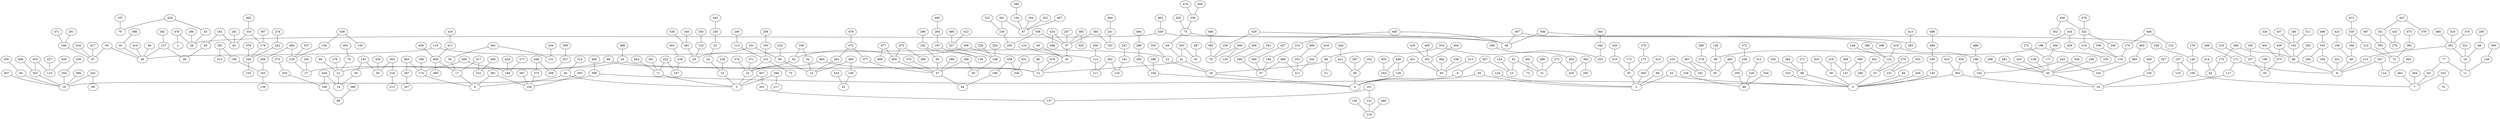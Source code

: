 strict graph G {
1;
470;
26;
43;
429;
79;
187;
439;
463;
258;
140;
100;
7;
63;
77;
11;
16;
281;
469;
318;
215;
8;
171;
266;
117;
25;
302;
0;
399;
400;
19;
94;
256;
353;
453;
115;
445;
237;
408;
395;
202;
99;
407;
254;
259;
33;
2;
50;
4;
18;
22;
355;
116;
28;
93;
47;
224;
417;
246;
471;
291;
81;
398;
414;
127;
392;
38;
65;
182;
62;
181;
316;
179;
164;
379;
242;
274;
153;
397;
462;
46;
41;
64;
74;
265;
48;
430;
159;
78;
309;
120;
206;
385;
486;
440;
210;
184;
67;
300;
427;
499;
211;
251;
386;
245;
418;
260;
341;
308;
283;
413;
307;
296;
238;
474;
344;
303;
91;
487;
12;
96;
27;
129;
484;
294;
163;
139;
190;
391;
315;
337;
154;
438;
135;
165;
34;
21;
76;
491;
14;
244;
106;
69;
389;
255;
373;
36;
145;
56;
403;
218;
213;
354;
90;
178;
388;
465;
10;
371;
374;
92;
109;
32;
13;
85;
151;
29;
282;
338;
340;
125;
350;
223;
490;
146;
42;
433;
263;
472;
479;
377;
57;
268;
59;
148;
227;
480;
422;
226;
324;
450;
477;
468;
475;
290;
370;
44;
166;
458;
326;
431;
95;
192;
136;
197;
284;
495;
299;
280;
396;
112;
111;
262;
133;
141;
247;
356;
101;
183;
209;
75;
113;
249;
5;
30;
6;
17;
409;
411;
416;
390;
428;
317;
232;
460;
54;
401;
131;
234;
174;
269;
169;
277;
420;
493;
287;
207;
199;
381;
150;
375;
448;
208;
357;
359;
393;
387;
314;
71;
261;
222;
167;
239;
301;
443;
457;
201;
137;
161;
121;
119;
466;
193;
394;
217;
23;
228;
24;
52;
250;
442;
80;
20;
123;
37;
358;
203;
230;
361;
87;
323;
467;
134;
349;
194;
322;
424;
406;
257;
383;
325;
360;
152;
241;
464;
40;
478;
86;
253;
225;
342;
364;
51;
58;
297;
252;
421;
444;
128;
449;
343;
455;
451;
83;
351;
405;
404;
435;
108;
313;
482;
9;
267;
15;
143;
61;
31;
441;
73;
273;
220;
304;
306;
362;
292;
380;
104;
200;
288;
494;
286;
97;
173;
279;
310;
320;
172;
124;
365;
415;
66;
233;
191;
367;
55;
278;
289;
483;
195;
236;
372;
88;
334;
156;
229;
312;
98;
188;
105;
434;
426;
126;
205;
235;
39;
425;
219;
147;
368;
369;
285;
452;
53;
122;
419;
198;
144;
243;
162;
485;
492;
488;
248;
348;
270;
231;
333;
89;
384;
271;
335;
84;
130;
330;
489;
498;
454;
410;
45;
118;
319;
332;
456;
352;
476;
240;
170;
446;
132;
336;
196;
298;
481;
103;
138;
177;
272;
346;
328;
155;
459;
327;
60;
366;
175;
82;
214;
436;
275;
35;
107;
216;
185;
189;
402;
142;
437;
180;
311;
329;
293;
347;
114;
363;
221;
160;
345;
204;
496;
49;
158;
423;
168;
339;
212;
72;
305;
331;
447;
378;
276;
432;
497;
382;
473;
412;
376;
68;
295;
321;
149;
500;
461;
102;
70;
264;
157;
110;
176;
186;
176 -- 140;
94 -- 19;
300 -- 67;
77 -- 63;
403 -- 218;
407 -- 19;
465 -- 12;
458 -- 166;
320 -- 310;
160 -- 8;
151 -- 29;
302 -- 0;
360 -- 37;
223 -- 85;
256 -- 94;
202 -- 99;
32 -- 13;
100 -- 7;
192 -- 95;
434 -- 188;
68 -- 16;
442 -- 250;
438 -- 135;
441 -- 73;
278 -- 55;
236 -- 195;
148 -- 59;
195 -- 88;
98 -- 55;
18 -- 4;
409 -- 17;
465 -- 10;
252 -- 58;
303 -- 41;
45 -- 25;
33 -- 0;
30 -- 6;
16 -- 11;
188 -- 98;
36 -- 14;
327 -- 155;
154 -- 129;
241 -- 152;
273 -- 31;
175 -- 82;
371 -- 10;
281 -- 16;
362 -- 220;
166 -- 44;
360 -- 152;
475 -- 450;
386 -- 251;
157 -- 100;
418 -- 245;
163 -- 139;
194 -- 87;
234 -- 131;
274 -- 242;
140 -- 100;
322 -- 230;
60 -- 8;
436 -- 275;
398 -- 81;
219 -- 39;
262 -- 111;
193 -- 119;
367 -- 191;
275 -- 35;
307 -- 48;
66 -- 2;
222 -- 71;
383 -- 37;
209 -- 183;
391 -- 315;
301 -- 239;
255 -- 106;
184 -- 67;
381 -- 6;
226 -- 148;
138 -- 45;
450 -- 57;
181 -- 62;
316 -- 179;
414 -- 28;
334 -- 88;
272 -- 177;
34 -- 12;
268 -- 59;
54 -- 17;
10 -- 5;
185 -- 107;
500 -- 149;
321 -- 16;
376 -- 281;
86 -- 18;
97 -- 2;
189 -- 35;
179 -- 164;
438 -- 154;
417 -- 47;
367 -- 55;
90 -- 21;
89 -- 0;
480 -- 227;
484 -- 129;
93 -- 28;
84 -- 0;
436 -- 60;
173 -- 97;
447 -- 331;
210 -- 184;
362 -- 292;
196 -- 45;
499 -- 211;
313 -- 83;
295 -- 68;
401 -- 131;
49 -- 8;
317 -- 17;
464 -- 241;
316 -- 62;
145 -- 56;
432 -- 276;
63 -- 7;
399 -- 0;
353 -- 19;
224 -- 47;
183 -- 101;
96 -- 12;
157 -- 110;
408 -- 353;
375 -- 150;
415 -- 365;
142 -- 60;
429 -- 79;
262 -- 133;
127 -- 28;
101 -- 75;
188 -- 105;
170 -- 118;
95 -- 57;
482 -- 83;
107 -- 35;
40 -- 20;
345 -- 160;
496 -- 345;
427 -- 300;
108 -- 83;
372 -- 236;
419 -- 122;
269 -- 169;
498 -- 489;
492 -- 485;
50 -- 4;
299 -- 192;
497 -- 305;
258 -- 140;
125 -- 29;
485 -- 162;
308 -- 283;
377 -- 57;
369 -- 147;
341 -- 260;
395 -- 19;
192 -- 136;
298 -- 45;
419 -- 198;
435 -- 351;
459 -- 155;
437 -- 142;
499 -- 67;
472 -- 377;
466 -- 119;
246 -- 47;
41 -- 18;
52 -- 24;
453 -- 115;
212 -- 72;
182 -- 65;
364 -- 342;
324 -- 148;
164 -- 153;
267 -- 15;
50 -- 2;
30 -- 5;
64 -- 41;
319 -- 118;
481 -- 45;
440 -- 48;
369 -- 285;
205 -- 0;
333 -- 231;
244 -- 106;
229 -- 88;
474 -- 238;
477 -- 450;
394 -- 217;
433 -- 42;
289 -- 278;
146 -- 42;
124 -- 2;
365 -- 2;
350 -- 125;
339 -- 168;
473 -- 382;
470 -- 26;
385 -- 78;
77 -- 11;
17 -- 6;
126 -- 98;
245 -- 211;
335 -- 89;
116 -- 28;
233 -- 66;
472 -- 263;
420 -- 169;
446 -- 132;
307 -- 296;
454 -- 302;
116 -- 22;
400 -- 399;
457 -- 201;
421 -- 58;
409 -- 390;
312 -- 229;
412 -- 339;
373 -- 255;
357 -- 208;
244 -- 14;
393 -- 150;
490 -- 146;
273 -- 220;
449 -- 128;
451 -- 128;
430 -- 48;
342 -- 225;
293 -- 60;
165 -- 27;
361 -- 87;
443 -- 71;
366 -- 175;
440 -- 210;
349 -- 134;
102 -- 7;
222 -- 167;
9 -- 4;
383 -- 325;
422 -- 227;
155 -- 25;
249 -- 113;
336 -- 118;
201 -- 137;
317 -- 232;
81 -- 28;
340 -- 282;
489 -- 330;
198 -- 144;
456 -- 332;
238 -- 74;
270 -- 231;
487 -- 91;
74 -- 64;
302 -- 25;
346 -- 177;
439 -- 258;
141 -- 133;
402 -- 275;
242 -- 164;
460 -- 232;
494 -- 288;
471 -- 246;
309 -- 78;
389 -- 69;
93 -- 47;
425 -- 39;
337 -- 129;
104 -- 4;
243 -- 162;
109 -- 32;
396 -- 92;
411 -- 409;
130 -- 0;
127 -- 38;
24 -- 23;
215 -- 8;
156 -- 88;
478 -- 12;
453 -- 353;
304 -- 220;
331 -- 305;
429 -- 43;
448 -- 208;
424 -- 37;
264 -- 7;
344 -- 238;
227 -- 148;
200 -- 104;
392 -- 127;
305 -- 72;
294 -- 163;
282 -- 29;
268 -- 57;
71 -- 5;
284 -- 197;
230 -- 203;
410 -- 302;
359 -- 357;
182 -- 62;
174 -- 6;
235 -- 0;
112 -- 111;
483 -- 195;
53 -- 0;
259 -- 254;
384 -- 89;
121 -- 119;
248 -- 122;
423 -- 158;
416 -- 411;
76 -- 21;
239 -- 167;
187 -- 79;
251 -- 211;
467 -- 87;
279 -- 173;
158 -- 49;
493 -- 174;
197 -- 136;
486 -- 385;
379 -- 164;
477 -- 468;
143 -- 15;
270 -- 53;
479 -- 472;
470 -- 1;
109 -- 92;
253 -- 225;
122 -- 53;
288 -- 200;
303 -- 91;
391 -- 190;
458 -- 326;
103 -- 45;
178 -- 21;
428 -- 409;
43 -- 26;
22 -- 18;
151 -- 85;
221 -- 8;
430 -- 159;
387 -- 150;
250 -- 52;
332 -- 240;
102 -- 70;
21 -- 14;
180 -- 142;
123 -- 20;
332 -- 319;
368 -- 147;
444 -- 421;
318 -- 281;
161 -- 137;
401 -- 54;
338 -- 282;
345 -- 204;
96 -- 27;
380 -- 31;
61 -- 31;
287 -- 207;
159 -- 78;
347 -- 114;
424 -- 406;
161 -- 121;
358 -- 203;
265 -- 74;
39 -- 0;
247 -- 141;
145 -- 36;
434 -- 426;
172 -- 97;
41 -- 12;
199 -- 174;
65 -- 38;
469 -- 281;
253 -- 86;
446 -- 170;
399 -- 19;
149 -- 11;
329 -- 142;
476 -- 332;
462 -- 316;
281 -- 215;
280 -- 57;
46 -- 28;
129 -- 27;
447 -- 378;
257 -- 37;
452 -- 285;
186 -- 26;
463 -- 439;
491 -- 76;
267 -- 9;
134 -- 87;
347 -- 8;
370 -- 57;
286 -- 104;
388 -- 34;
113 -- 101;
206 -- 120;
80 -- 12;
190 -- 163;
314 -- 30;
445 -- 115;
394 -- 5;
277 -- 169;
308 -- 48;
263 -- 13;
202 -- 19;
404 -- 351;
361 -- 230;
33 -- 2;
328 -- 45;
306 -- 304;
381 -- 150;
339 -- 212;
243 -- 144;
363 -- 114;
219 -- 147;
456 -- 352;
366 -- 60;
439 -- 26;
405 -- 351;
101 -- 10;
397 -- 179;
484 -- 294;
57 -- 44;
495 -- 284;
354 -- 56;
348 -- 122;
266 -- 171;
431 -- 326;
118 -- 45;
58 -- 4;
457 -- 5;
455 -- 343;
355 -- 22;
323 -- 87;
448 -- 375;
260 -- 67;
261 -- 71;
168 -- 49;
20 -- 12;
488 -- 198;
351 -- 83;
490 -- 13;
37 -- 20;
331 -- 276;
117 -- 25;
413 -- 283;
271 -- 89;
86 -- 51;
493 -- 287;
218 -- 213;
233 -- 191;
356 -- 112;
61 -- 15;
214 -- 82;
171 -- 8;
216 -- 107;
171 -- 117;
449 -- 343;
330 -- 130;
74 -- 48;
461 -- 7;
374 -- 10;
128 -- 4;
358 -- 37;
106 -- 69;
396 -- 112;
382 -- 72;
291 -- 246;
23 -- 5;
451 -- 83;
309 -- 120;
403 -- 56;
92 -- 10;
297 -- 58;
34 -- 21;
311 -- 142;
177 -- 45;
254 -- 19;
237 -- 115;
475 -- 290;
441 -- 31;
85 -- 13;
269 -- 174;
228 -- 23;
483 -- 55;
310 -- 97;
}
